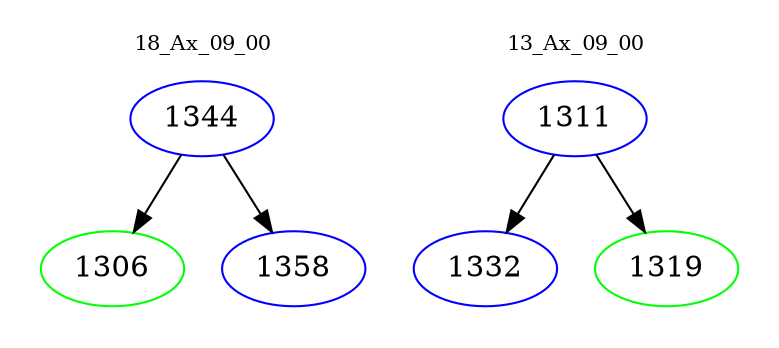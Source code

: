 digraph{
subgraph cluster_0 {
color = white
label = "18_Ax_09_00";
fontsize=10;
T0_1344 [label="1344", color="blue"]
T0_1344 -> T0_1306 [color="black"]
T0_1306 [label="1306", color="green"]
T0_1344 -> T0_1358 [color="black"]
T0_1358 [label="1358", color="blue"]
}
subgraph cluster_1 {
color = white
label = "13_Ax_09_00";
fontsize=10;
T1_1311 [label="1311", color="blue"]
T1_1311 -> T1_1332 [color="black"]
T1_1332 [label="1332", color="blue"]
T1_1311 -> T1_1319 [color="black"]
T1_1319 [label="1319", color="green"]
}
}
